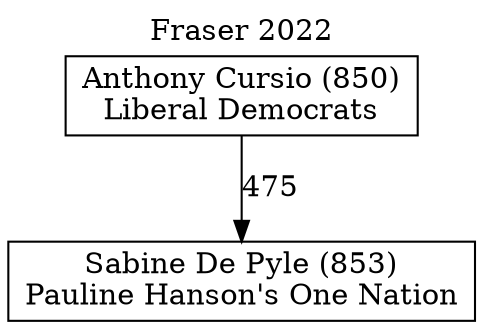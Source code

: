 // House preference flow
digraph "Sabine De Pyle (853)_Fraser_2022" {
	graph [label="Fraser 2022" labelloc=t mclimit=10]
	node [shape=box]
	"Sabine De Pyle (853)" [label="Sabine De Pyle (853)
Pauline Hanson's One Nation"]
	"Anthony Cursio (850)" [label="Anthony Cursio (850)
Liberal Democrats"]
	"Anthony Cursio (850)" -> "Sabine De Pyle (853)" [label=475]
}
